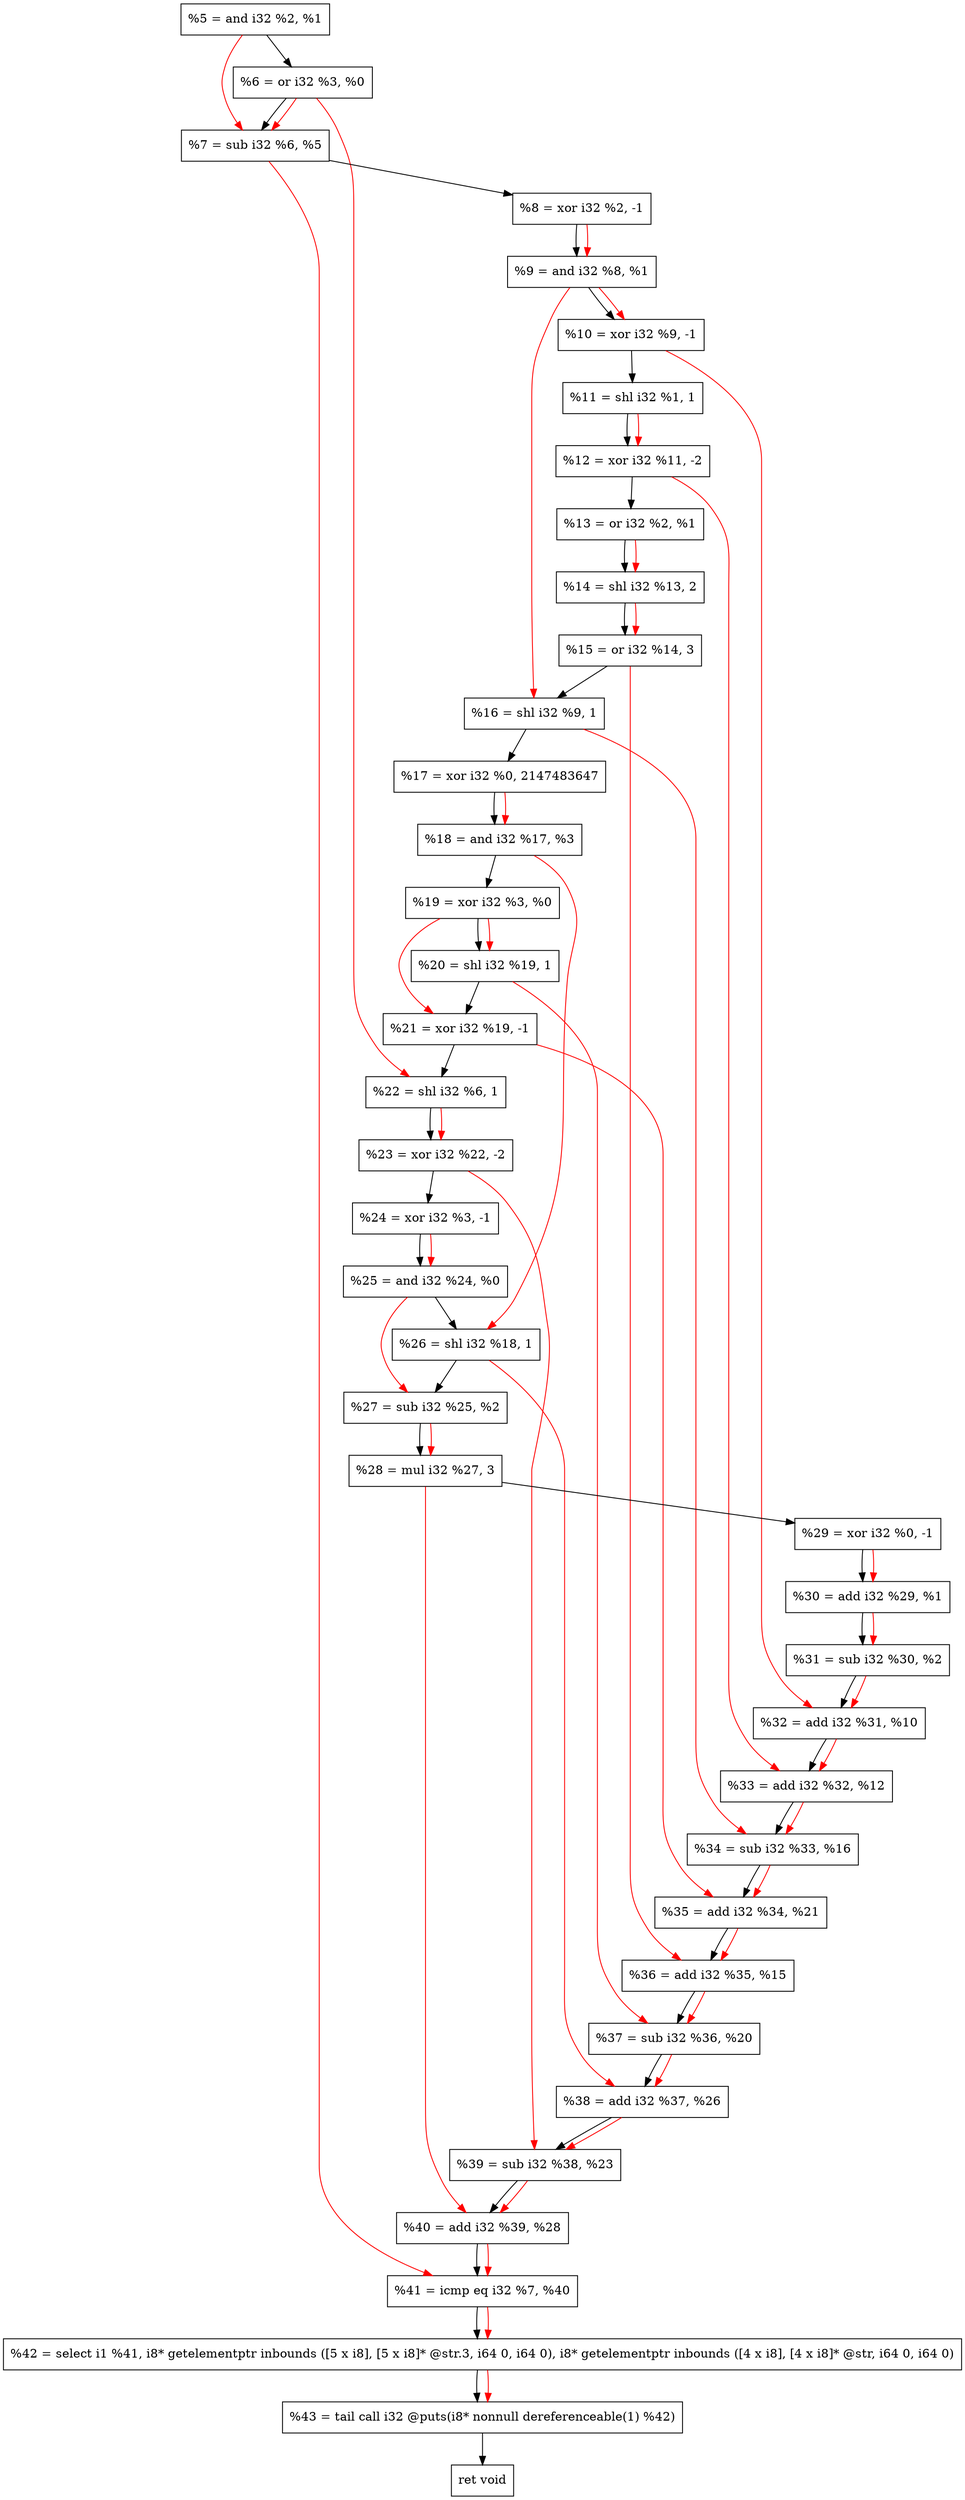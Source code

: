 digraph "DFG for'crackme' function" {
	Node0x22f6a80[shape=record, label="  %5 = and i32 %2, %1"];
	Node0x22f6af0[shape=record, label="  %6 = or i32 %3, %0"];
	Node0x22f6b60[shape=record, label="  %7 = sub i32 %6, %5"];
	Node0x22f71e0[shape=record, label="  %8 = xor i32 %2, -1"];
	Node0x22f7250[shape=record, label="  %9 = and i32 %8, %1"];
	Node0x22f72c0[shape=record, label="  %10 = xor i32 %9, -1"];
	Node0x22f7360[shape=record, label="  %11 = shl i32 %1, 1"];
	Node0x22f7400[shape=record, label="  %12 = xor i32 %11, -2"];
	Node0x22f7470[shape=record, label="  %13 = or i32 %2, %1"];
	Node0x22f7510[shape=record, label="  %14 = shl i32 %13, 2"];
	Node0x22f75b0[shape=record, label="  %15 = or i32 %14, 3"];
	Node0x22f7620[shape=record, label="  %16 = shl i32 %9, 1"];
	Node0x22f76c0[shape=record, label="  %17 = xor i32 %0, 2147483647"];
	Node0x22f7730[shape=record, label="  %18 = and i32 %17, %3"];
	Node0x22f77a0[shape=record, label="  %19 = xor i32 %3, %0"];
	Node0x22f7810[shape=record, label="  %20 = shl i32 %19, 1"];
	Node0x22f7880[shape=record, label="  %21 = xor i32 %19, -1"];
	Node0x22f78f0[shape=record, label="  %22 = shl i32 %6, 1"];
	Node0x22f7960[shape=record, label="  %23 = xor i32 %22, -2"];
	Node0x22f79d0[shape=record, label="  %24 = xor i32 %3, -1"];
	Node0x22f7a40[shape=record, label="  %25 = and i32 %24, %0"];
	Node0x22f7ab0[shape=record, label="  %26 = shl i32 %18, 1"];
	Node0x22f7b20[shape=record, label="  %27 = sub i32 %25, %2"];
	Node0x22f7b90[shape=record, label="  %28 = mul i32 %27, 3"];
	Node0x22f7c00[shape=record, label="  %29 = xor i32 %0, -1"];
	Node0x22f7c70[shape=record, label="  %30 = add i32 %29, %1"];
	Node0x22f7ce0[shape=record, label="  %31 = sub i32 %30, %2"];
	Node0x22f7d50[shape=record, label="  %32 = add i32 %31, %10"];
	Node0x22f7fd0[shape=record, label="  %33 = add i32 %32, %12"];
	Node0x22f8040[shape=record, label="  %34 = sub i32 %33, %16"];
	Node0x22f80b0[shape=record, label="  %35 = add i32 %34, %21"];
	Node0x22f8120[shape=record, label="  %36 = add i32 %35, %15"];
	Node0x22f8190[shape=record, label="  %37 = sub i32 %36, %20"];
	Node0x22f8200[shape=record, label="  %38 = add i32 %37, %26"];
	Node0x22f8270[shape=record, label="  %39 = sub i32 %38, %23"];
	Node0x22f82e0[shape=record, label="  %40 = add i32 %39, %28"];
	Node0x22f8350[shape=record, label="  %41 = icmp eq i32 %7, %40"];
	Node0x2297268[shape=record, label="  %42 = select i1 %41, i8* getelementptr inbounds ([5 x i8], [5 x i8]* @str.3, i64 0, i64 0), i8* getelementptr inbounds ([4 x i8], [4 x i8]* @str, i64 0, i64 0)"];
	Node0x22f87f0[shape=record, label="  %43 = tail call i32 @puts(i8* nonnull dereferenceable(1) %42)"];
	Node0x22f8840[shape=record, label="  ret void"];
	Node0x22f6a80 -> Node0x22f6af0;
	Node0x22f6af0 -> Node0x22f6b60;
	Node0x22f6b60 -> Node0x22f71e0;
	Node0x22f71e0 -> Node0x22f7250;
	Node0x22f7250 -> Node0x22f72c0;
	Node0x22f72c0 -> Node0x22f7360;
	Node0x22f7360 -> Node0x22f7400;
	Node0x22f7400 -> Node0x22f7470;
	Node0x22f7470 -> Node0x22f7510;
	Node0x22f7510 -> Node0x22f75b0;
	Node0x22f75b0 -> Node0x22f7620;
	Node0x22f7620 -> Node0x22f76c0;
	Node0x22f76c0 -> Node0x22f7730;
	Node0x22f7730 -> Node0x22f77a0;
	Node0x22f77a0 -> Node0x22f7810;
	Node0x22f7810 -> Node0x22f7880;
	Node0x22f7880 -> Node0x22f78f0;
	Node0x22f78f0 -> Node0x22f7960;
	Node0x22f7960 -> Node0x22f79d0;
	Node0x22f79d0 -> Node0x22f7a40;
	Node0x22f7a40 -> Node0x22f7ab0;
	Node0x22f7ab0 -> Node0x22f7b20;
	Node0x22f7b20 -> Node0x22f7b90;
	Node0x22f7b90 -> Node0x22f7c00;
	Node0x22f7c00 -> Node0x22f7c70;
	Node0x22f7c70 -> Node0x22f7ce0;
	Node0x22f7ce0 -> Node0x22f7d50;
	Node0x22f7d50 -> Node0x22f7fd0;
	Node0x22f7fd0 -> Node0x22f8040;
	Node0x22f8040 -> Node0x22f80b0;
	Node0x22f80b0 -> Node0x22f8120;
	Node0x22f8120 -> Node0x22f8190;
	Node0x22f8190 -> Node0x22f8200;
	Node0x22f8200 -> Node0x22f8270;
	Node0x22f8270 -> Node0x22f82e0;
	Node0x22f82e0 -> Node0x22f8350;
	Node0x22f8350 -> Node0x2297268;
	Node0x2297268 -> Node0x22f87f0;
	Node0x22f87f0 -> Node0x22f8840;
edge [color=red]
	Node0x22f6af0 -> Node0x22f6b60;
	Node0x22f6a80 -> Node0x22f6b60;
	Node0x22f71e0 -> Node0x22f7250;
	Node0x22f7250 -> Node0x22f72c0;
	Node0x22f7360 -> Node0x22f7400;
	Node0x22f7470 -> Node0x22f7510;
	Node0x22f7510 -> Node0x22f75b0;
	Node0x22f7250 -> Node0x22f7620;
	Node0x22f76c0 -> Node0x22f7730;
	Node0x22f77a0 -> Node0x22f7810;
	Node0x22f77a0 -> Node0x22f7880;
	Node0x22f6af0 -> Node0x22f78f0;
	Node0x22f78f0 -> Node0x22f7960;
	Node0x22f79d0 -> Node0x22f7a40;
	Node0x22f7730 -> Node0x22f7ab0;
	Node0x22f7a40 -> Node0x22f7b20;
	Node0x22f7b20 -> Node0x22f7b90;
	Node0x22f7c00 -> Node0x22f7c70;
	Node0x22f7c70 -> Node0x22f7ce0;
	Node0x22f7ce0 -> Node0x22f7d50;
	Node0x22f72c0 -> Node0x22f7d50;
	Node0x22f7d50 -> Node0x22f7fd0;
	Node0x22f7400 -> Node0x22f7fd0;
	Node0x22f7fd0 -> Node0x22f8040;
	Node0x22f7620 -> Node0x22f8040;
	Node0x22f8040 -> Node0x22f80b0;
	Node0x22f7880 -> Node0x22f80b0;
	Node0x22f80b0 -> Node0x22f8120;
	Node0x22f75b0 -> Node0x22f8120;
	Node0x22f8120 -> Node0x22f8190;
	Node0x22f7810 -> Node0x22f8190;
	Node0x22f8190 -> Node0x22f8200;
	Node0x22f7ab0 -> Node0x22f8200;
	Node0x22f8200 -> Node0x22f8270;
	Node0x22f7960 -> Node0x22f8270;
	Node0x22f8270 -> Node0x22f82e0;
	Node0x22f7b90 -> Node0x22f82e0;
	Node0x22f6b60 -> Node0x22f8350;
	Node0x22f82e0 -> Node0x22f8350;
	Node0x22f8350 -> Node0x2297268;
	Node0x2297268 -> Node0x22f87f0;
}
